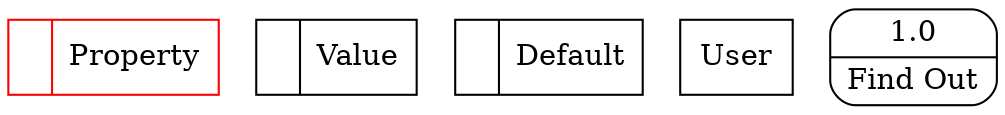 digraph dfd2{ 
node[shape=record]
200 [label="<f0>  |<f1> Property " color=red];
201 [label="<f0>  |<f1> Value " ];
202 [label="<f0>  |<f1> Default " ];
203 [label="User" shape=box];
204 [label="{<f0> 1.0|<f1> Find Out }" shape=Mrecord];
}